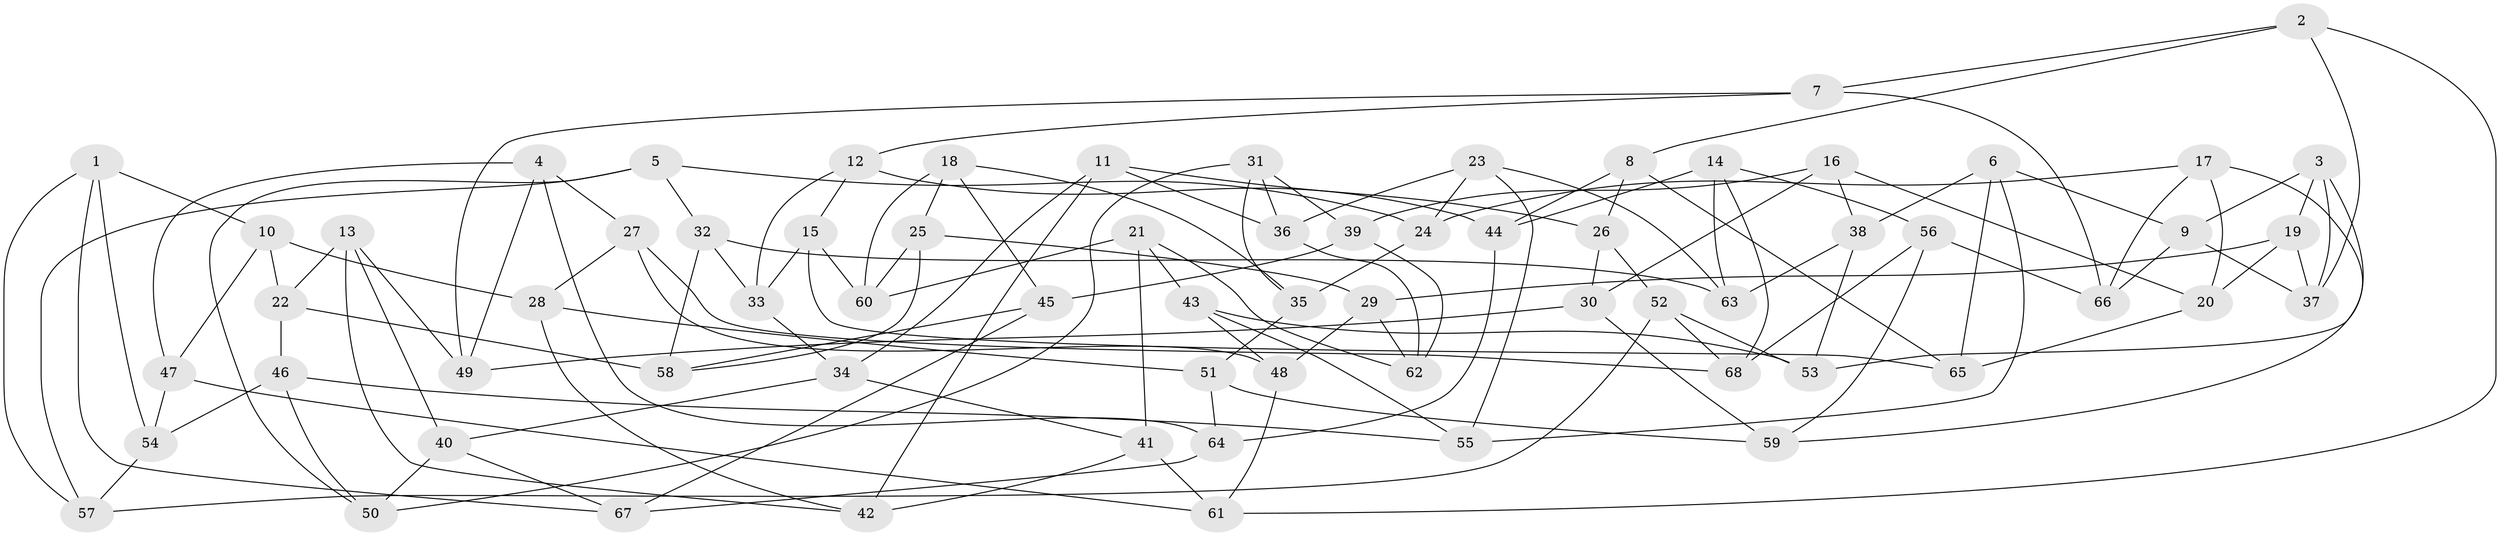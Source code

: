 // Generated by graph-tools (version 1.1) at 2025/02/03/09/25 03:02:59]
// undirected, 68 vertices, 136 edges
graph export_dot {
graph [start="1"]
  node [color=gray90,style=filled];
  1;
  2;
  3;
  4;
  5;
  6;
  7;
  8;
  9;
  10;
  11;
  12;
  13;
  14;
  15;
  16;
  17;
  18;
  19;
  20;
  21;
  22;
  23;
  24;
  25;
  26;
  27;
  28;
  29;
  30;
  31;
  32;
  33;
  34;
  35;
  36;
  37;
  38;
  39;
  40;
  41;
  42;
  43;
  44;
  45;
  46;
  47;
  48;
  49;
  50;
  51;
  52;
  53;
  54;
  55;
  56;
  57;
  58;
  59;
  60;
  61;
  62;
  63;
  64;
  65;
  66;
  67;
  68;
  1 -- 67;
  1 -- 54;
  1 -- 57;
  1 -- 10;
  2 -- 37;
  2 -- 8;
  2 -- 7;
  2 -- 61;
  3 -- 9;
  3 -- 37;
  3 -- 53;
  3 -- 19;
  4 -- 49;
  4 -- 64;
  4 -- 27;
  4 -- 47;
  5 -- 57;
  5 -- 50;
  5 -- 32;
  5 -- 24;
  6 -- 9;
  6 -- 38;
  6 -- 55;
  6 -- 65;
  7 -- 49;
  7 -- 66;
  7 -- 12;
  8 -- 65;
  8 -- 26;
  8 -- 44;
  9 -- 66;
  9 -- 37;
  10 -- 47;
  10 -- 28;
  10 -- 22;
  11 -- 34;
  11 -- 42;
  11 -- 26;
  11 -- 36;
  12 -- 33;
  12 -- 15;
  12 -- 44;
  13 -- 49;
  13 -- 40;
  13 -- 22;
  13 -- 42;
  14 -- 44;
  14 -- 56;
  14 -- 63;
  14 -- 68;
  15 -- 65;
  15 -- 60;
  15 -- 33;
  16 -- 39;
  16 -- 30;
  16 -- 38;
  16 -- 20;
  17 -- 59;
  17 -- 66;
  17 -- 20;
  17 -- 24;
  18 -- 60;
  18 -- 25;
  18 -- 45;
  18 -- 35;
  19 -- 29;
  19 -- 37;
  19 -- 20;
  20 -- 65;
  21 -- 41;
  21 -- 62;
  21 -- 60;
  21 -- 43;
  22 -- 58;
  22 -- 46;
  23 -- 55;
  23 -- 24;
  23 -- 36;
  23 -- 63;
  24 -- 35;
  25 -- 29;
  25 -- 60;
  25 -- 58;
  26 -- 30;
  26 -- 52;
  27 -- 68;
  27 -- 48;
  27 -- 28;
  28 -- 51;
  28 -- 42;
  29 -- 48;
  29 -- 62;
  30 -- 59;
  30 -- 49;
  31 -- 39;
  31 -- 36;
  31 -- 35;
  31 -- 50;
  32 -- 58;
  32 -- 63;
  32 -- 33;
  33 -- 34;
  34 -- 41;
  34 -- 40;
  35 -- 51;
  36 -- 62;
  38 -- 53;
  38 -- 63;
  39 -- 62;
  39 -- 45;
  40 -- 50;
  40 -- 67;
  41 -- 42;
  41 -- 61;
  43 -- 53;
  43 -- 48;
  43 -- 55;
  44 -- 64;
  45 -- 58;
  45 -- 67;
  46 -- 55;
  46 -- 50;
  46 -- 54;
  47 -- 61;
  47 -- 54;
  48 -- 61;
  51 -- 64;
  51 -- 59;
  52 -- 53;
  52 -- 57;
  52 -- 68;
  54 -- 57;
  56 -- 66;
  56 -- 68;
  56 -- 59;
  64 -- 67;
}
